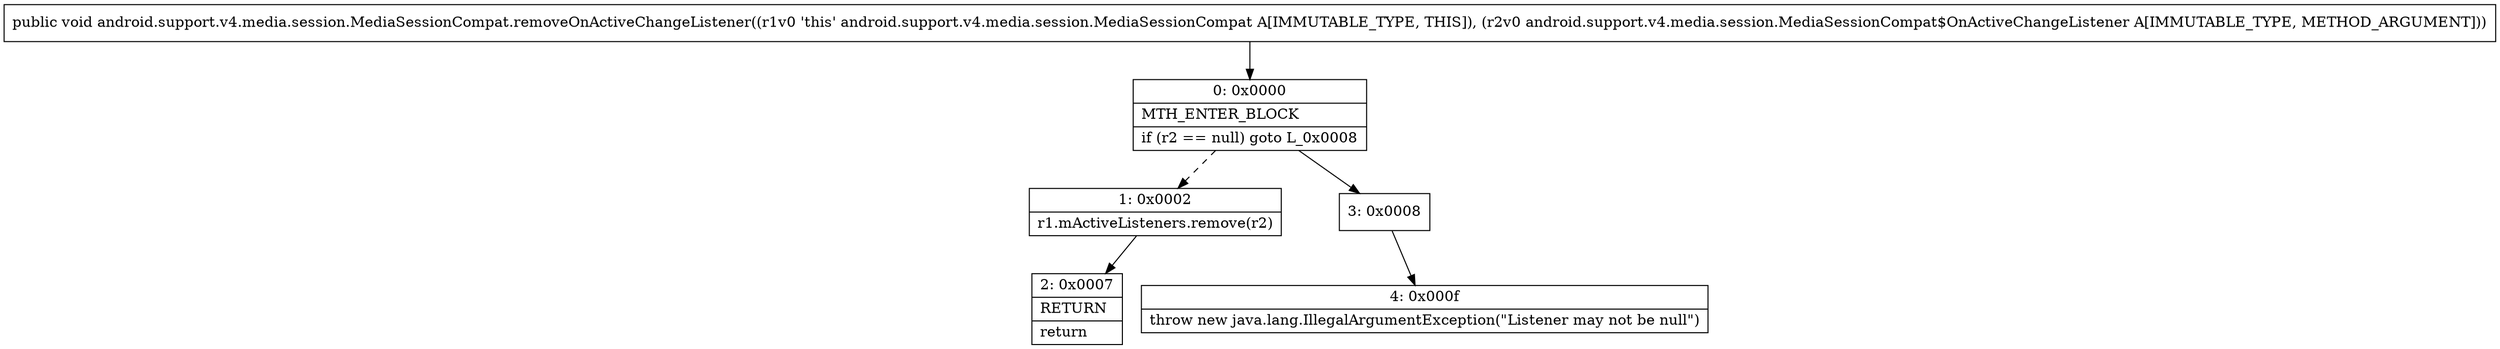 digraph "CFG forandroid.support.v4.media.session.MediaSessionCompat.removeOnActiveChangeListener(Landroid\/support\/v4\/media\/session\/MediaSessionCompat$OnActiveChangeListener;)V" {
Node_0 [shape=record,label="{0\:\ 0x0000|MTH_ENTER_BLOCK\l|if (r2 == null) goto L_0x0008\l}"];
Node_1 [shape=record,label="{1\:\ 0x0002|r1.mActiveListeners.remove(r2)\l}"];
Node_2 [shape=record,label="{2\:\ 0x0007|RETURN\l|return\l}"];
Node_3 [shape=record,label="{3\:\ 0x0008}"];
Node_4 [shape=record,label="{4\:\ 0x000f|throw new java.lang.IllegalArgumentException(\"Listener may not be null\")\l}"];
MethodNode[shape=record,label="{public void android.support.v4.media.session.MediaSessionCompat.removeOnActiveChangeListener((r1v0 'this' android.support.v4.media.session.MediaSessionCompat A[IMMUTABLE_TYPE, THIS]), (r2v0 android.support.v4.media.session.MediaSessionCompat$OnActiveChangeListener A[IMMUTABLE_TYPE, METHOD_ARGUMENT])) }"];
MethodNode -> Node_0;
Node_0 -> Node_1[style=dashed];
Node_0 -> Node_3;
Node_1 -> Node_2;
Node_3 -> Node_4;
}

